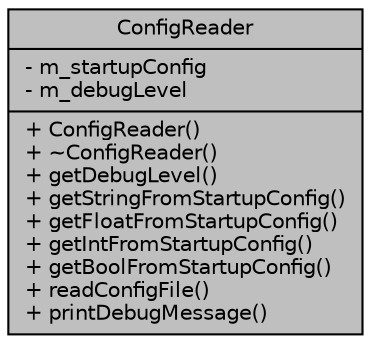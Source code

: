 digraph "ConfigReader"
{
 // LATEX_PDF_SIZE
  edge [fontname="Helvetica",fontsize="10",labelfontname="Helvetica",labelfontsize="10"];
  node [fontname="Helvetica",fontsize="10",shape=record];
  Node1 [label="{ConfigReader\n|- m_startupConfig\l- m_debugLevel\l|+ ConfigReader()\l+ ~ConfigReader()\l+ getDebugLevel()\l+ getStringFromStartupConfig()\l+ getFloatFromStartupConfig()\l+ getIntFromStartupConfig()\l+ getBoolFromStartupConfig()\l+ readConfigFile()\l+ printDebugMessage()\l}",height=0.2,width=0.4,color="black", fillcolor="grey75", style="filled", fontcolor="black",tooltip=" "];
}
